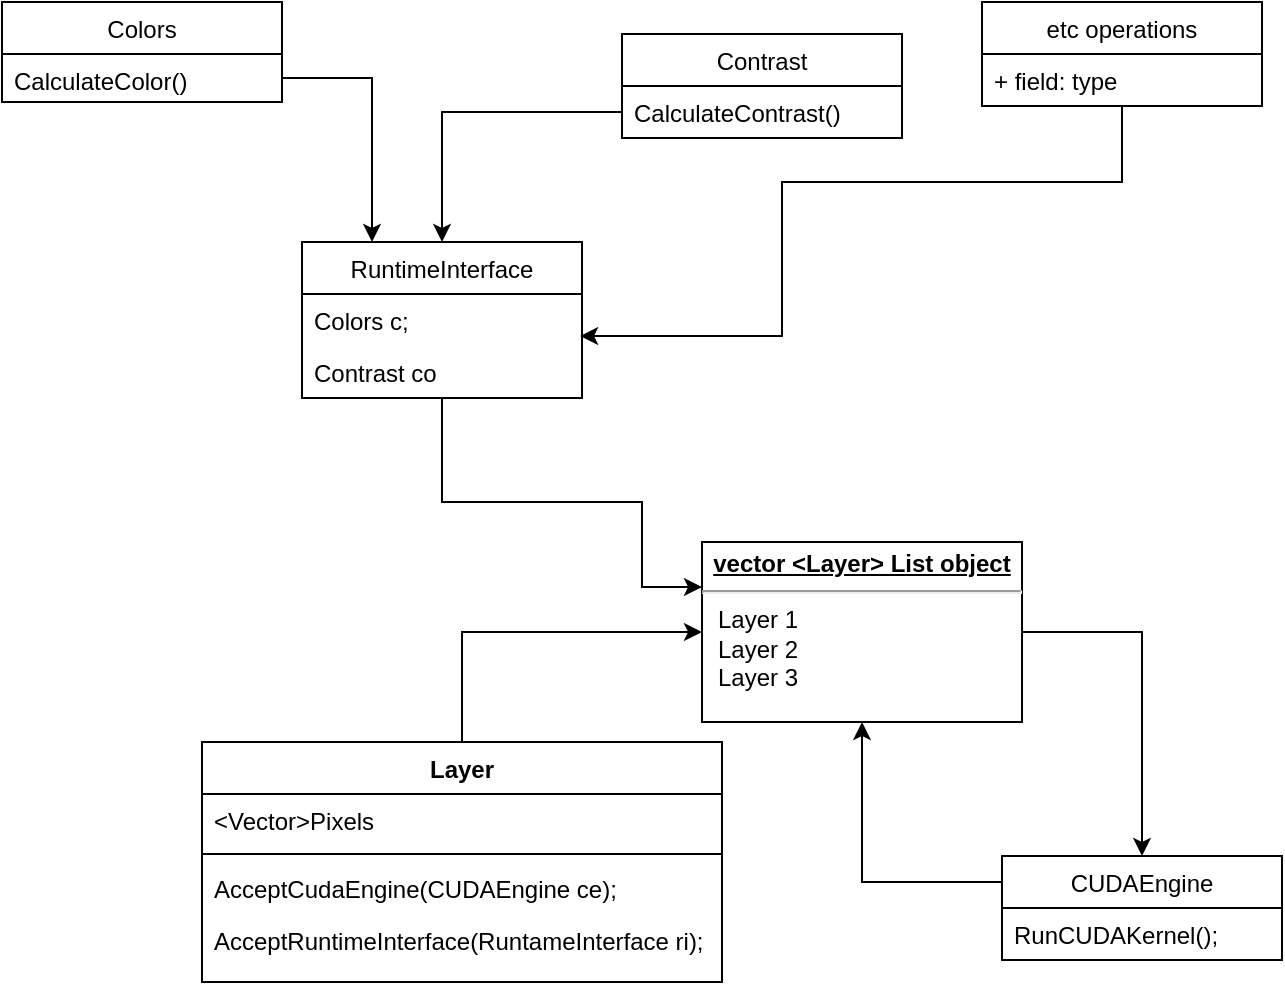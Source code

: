 <mxfile version="14.5.1" type="device"><diagram id="C5RBs43oDa-KdzZeNtuy" name="Page-1"><mxGraphModel dx="1422" dy="737" grid="1" gridSize="10" guides="1" tooltips="1" connect="1" arrows="1" fold="1" page="1" pageScale="1" pageWidth="827" pageHeight="1169" math="0" shadow="0"><root><mxCell id="WIyWlLk6GJQsqaUBKTNV-0"/><mxCell id="WIyWlLk6GJQsqaUBKTNV-1" parent="WIyWlLk6GJQsqaUBKTNV-0"/><mxCell id="Zcs3vV8AIRVXmqR0YoxY-12" style="edgeStyle=orthogonalEdgeStyle;rounded=0;orthogonalLoop=1;jettySize=auto;html=1;exitX=0.5;exitY=0;exitDx=0;exitDy=0;entryX=0;entryY=0.5;entryDx=0;entryDy=0;" parent="WIyWlLk6GJQsqaUBKTNV-1" source="Zcs3vV8AIRVXmqR0YoxY-0" target="Zcs3vV8AIRVXmqR0YoxY-11" edge="1"><mxGeometry relative="1" as="geometry"/></mxCell><mxCell id="Zcs3vV8AIRVXmqR0YoxY-0" value="Layer" style="swimlane;fontStyle=1;align=center;verticalAlign=top;childLayout=stackLayout;horizontal=1;startSize=26;horizontalStack=0;resizeParent=1;resizeParentMax=0;resizeLast=0;collapsible=1;marginBottom=0;" parent="WIyWlLk6GJQsqaUBKTNV-1" vertex="1"><mxGeometry x="140" y="380" width="260" height="120" as="geometry"/></mxCell><mxCell id="Zcs3vV8AIRVXmqR0YoxY-1" value="&lt;Vector&gt;Pixels" style="text;strokeColor=none;fillColor=none;align=left;verticalAlign=top;spacingLeft=4;spacingRight=4;overflow=hidden;rotatable=0;points=[[0,0.5],[1,0.5]];portConstraint=eastwest;" parent="Zcs3vV8AIRVXmqR0YoxY-0" vertex="1"><mxGeometry y="26" width="260" height="26" as="geometry"/></mxCell><mxCell id="Zcs3vV8AIRVXmqR0YoxY-2" value="" style="line;strokeWidth=1;fillColor=none;align=left;verticalAlign=middle;spacingTop=-1;spacingLeft=3;spacingRight=3;rotatable=0;labelPosition=right;points=[];portConstraint=eastwest;" parent="Zcs3vV8AIRVXmqR0YoxY-0" vertex="1"><mxGeometry y="52" width="260" height="8" as="geometry"/></mxCell><mxCell id="12_ceGbnjQAuEtW72OeE-2" value="AcceptCudaEngine(CUDAEngine ce);" style="text;strokeColor=none;fillColor=none;align=left;verticalAlign=top;spacingLeft=4;spacingRight=4;overflow=hidden;rotatable=0;points=[[0,0.5],[1,0.5]];portConstraint=eastwest;" vertex="1" parent="Zcs3vV8AIRVXmqR0YoxY-0"><mxGeometry y="60" width="260" height="26" as="geometry"/></mxCell><mxCell id="12_ceGbnjQAuEtW72OeE-24" value="AcceptRuntimeInterface(RuntameInterface ri);" style="text;strokeColor=none;fillColor=none;align=left;verticalAlign=top;spacingLeft=4;spacingRight=4;overflow=hidden;rotatable=0;points=[[0,0.5],[1,0.5]];portConstraint=eastwest;" vertex="1" parent="Zcs3vV8AIRVXmqR0YoxY-0"><mxGeometry y="86" width="260" height="34" as="geometry"/></mxCell><mxCell id="Zcs3vV8AIRVXmqR0YoxY-15" style="edgeStyle=orthogonalEdgeStyle;rounded=0;orthogonalLoop=1;jettySize=auto;html=1;exitX=0;exitY=0.25;exitDx=0;exitDy=0;" parent="WIyWlLk6GJQsqaUBKTNV-1" source="Zcs3vV8AIRVXmqR0YoxY-7" target="Zcs3vV8AIRVXmqR0YoxY-11" edge="1"><mxGeometry relative="1" as="geometry"/></mxCell><mxCell id="Zcs3vV8AIRVXmqR0YoxY-7" value="CUDAEngine" style="swimlane;fontStyle=0;childLayout=stackLayout;horizontal=1;startSize=26;fillColor=none;horizontalStack=0;resizeParent=1;resizeParentMax=0;resizeLast=0;collapsible=1;marginBottom=0;" parent="WIyWlLk6GJQsqaUBKTNV-1" vertex="1"><mxGeometry x="540" y="437" width="140" height="52" as="geometry"/></mxCell><mxCell id="Zcs3vV8AIRVXmqR0YoxY-8" value="RunCUDAKernel();" style="text;strokeColor=none;fillColor=none;align=left;verticalAlign=top;spacingLeft=4;spacingRight=4;overflow=hidden;rotatable=0;points=[[0,0.5],[1,0.5]];portConstraint=eastwest;" parent="Zcs3vV8AIRVXmqR0YoxY-7" vertex="1"><mxGeometry y="26" width="140" height="26" as="geometry"/></mxCell><mxCell id="Zcs3vV8AIRVXmqR0YoxY-13" style="edgeStyle=orthogonalEdgeStyle;rounded=0;orthogonalLoop=1;jettySize=auto;html=1;exitX=1;exitY=0.5;exitDx=0;exitDy=0;entryX=0.5;entryY=0;entryDx=0;entryDy=0;" parent="WIyWlLk6GJQsqaUBKTNV-1" source="Zcs3vV8AIRVXmqR0YoxY-11" target="Zcs3vV8AIRVXmqR0YoxY-7" edge="1"><mxGeometry relative="1" as="geometry"/></mxCell><mxCell id="Zcs3vV8AIRVXmqR0YoxY-11" value="&lt;p style=&quot;margin: 0px ; margin-top: 4px ; text-align: center ; text-decoration: underline&quot;&gt;&lt;b&gt;vector &amp;lt;Layer&amp;gt; List object&lt;/b&gt;&lt;/p&gt;&lt;hr&gt;&lt;p style=&quot;margin: 0px ; margin-left: 8px&quot;&gt;Layer 1&lt;/p&gt;&lt;p style=&quot;margin: 0px ; margin-left: 8px&quot;&gt;Layer 2&lt;/p&gt;&lt;p style=&quot;margin: 0px ; margin-left: 8px&quot;&gt;Layer 3&lt;/p&gt;" style="verticalAlign=top;align=left;overflow=fill;fontSize=12;fontFamily=Helvetica;html=1;" parent="WIyWlLk6GJQsqaUBKTNV-1" vertex="1"><mxGeometry x="390" y="280" width="160" height="90" as="geometry"/></mxCell><mxCell id="12_ceGbnjQAuEtW72OeE-19" style="edgeStyle=orthogonalEdgeStyle;rounded=0;orthogonalLoop=1;jettySize=auto;html=1;entryX=0;entryY=0.25;entryDx=0;entryDy=0;" edge="1" parent="WIyWlLk6GJQsqaUBKTNV-1" source="12_ceGbnjQAuEtW72OeE-3" target="Zcs3vV8AIRVXmqR0YoxY-11"><mxGeometry relative="1" as="geometry"><Array as="points"><mxPoint x="260" y="260"/><mxPoint x="360" y="260"/><mxPoint x="360" y="303"/></Array></mxGeometry></mxCell><mxCell id="12_ceGbnjQAuEtW72OeE-3" value="RuntimeInterface" style="swimlane;fontStyle=0;childLayout=stackLayout;horizontal=1;startSize=26;fillColor=none;horizontalStack=0;resizeParent=1;resizeParentMax=0;resizeLast=0;collapsible=1;marginBottom=0;" vertex="1" parent="WIyWlLk6GJQsqaUBKTNV-1"><mxGeometry x="190" y="130" width="140" height="78" as="geometry"/></mxCell><mxCell id="12_ceGbnjQAuEtW72OeE-4" value="Colors c;" style="text;strokeColor=none;fillColor=none;align=left;verticalAlign=top;spacingLeft=4;spacingRight=4;overflow=hidden;rotatable=0;points=[[0,0.5],[1,0.5]];portConstraint=eastwest;" vertex="1" parent="12_ceGbnjQAuEtW72OeE-3"><mxGeometry y="26" width="140" height="26" as="geometry"/></mxCell><mxCell id="12_ceGbnjQAuEtW72OeE-5" value="Contrast co" style="text;strokeColor=none;fillColor=none;align=left;verticalAlign=top;spacingLeft=4;spacingRight=4;overflow=hidden;rotatable=0;points=[[0,0.5],[1,0.5]];portConstraint=eastwest;" vertex="1" parent="12_ceGbnjQAuEtW72OeE-3"><mxGeometry y="52" width="140" height="26" as="geometry"/></mxCell><mxCell id="12_ceGbnjQAuEtW72OeE-7" value="Colors" style="swimlane;fontStyle=0;childLayout=stackLayout;horizontal=1;startSize=26;fillColor=none;horizontalStack=0;resizeParent=1;resizeParentMax=0;resizeLast=0;collapsible=1;marginBottom=0;" vertex="1" parent="WIyWlLk6GJQsqaUBKTNV-1"><mxGeometry x="40" y="10" width="140" height="50" as="geometry"/></mxCell><mxCell id="12_ceGbnjQAuEtW72OeE-9" value="CalculateColor()" style="text;strokeColor=none;fillColor=none;align=left;verticalAlign=top;spacingLeft=4;spacingRight=4;overflow=hidden;rotatable=0;points=[[0,0.5],[1,0.5]];portConstraint=eastwest;" vertex="1" parent="12_ceGbnjQAuEtW72OeE-7"><mxGeometry y="26" width="140" height="24" as="geometry"/></mxCell><mxCell id="12_ceGbnjQAuEtW72OeE-11" value="Contrast" style="swimlane;fontStyle=0;childLayout=stackLayout;horizontal=1;startSize=26;fillColor=none;horizontalStack=0;resizeParent=1;resizeParentMax=0;resizeLast=0;collapsible=1;marginBottom=0;" vertex="1" parent="WIyWlLk6GJQsqaUBKTNV-1"><mxGeometry x="350" y="26" width="140" height="52" as="geometry"/></mxCell><mxCell id="12_ceGbnjQAuEtW72OeE-12" value="CalculateContrast()" style="text;strokeColor=none;fillColor=none;align=left;verticalAlign=top;spacingLeft=4;spacingRight=4;overflow=hidden;rotatable=0;points=[[0,0.5],[1,0.5]];portConstraint=eastwest;" vertex="1" parent="12_ceGbnjQAuEtW72OeE-11"><mxGeometry y="26" width="140" height="26" as="geometry"/></mxCell><mxCell id="12_ceGbnjQAuEtW72OeE-15" value="etc operations" style="swimlane;fontStyle=0;childLayout=stackLayout;horizontal=1;startSize=26;fillColor=none;horizontalStack=0;resizeParent=1;resizeParentMax=0;resizeLast=0;collapsible=1;marginBottom=0;" vertex="1" parent="WIyWlLk6GJQsqaUBKTNV-1"><mxGeometry x="530" y="10" width="140" height="52" as="geometry"/></mxCell><mxCell id="12_ceGbnjQAuEtW72OeE-16" value="+ field: type" style="text;strokeColor=none;fillColor=none;align=left;verticalAlign=top;spacingLeft=4;spacingRight=4;overflow=hidden;rotatable=0;points=[[0,0.5],[1,0.5]];portConstraint=eastwest;" vertex="1" parent="12_ceGbnjQAuEtW72OeE-15"><mxGeometry y="26" width="140" height="26" as="geometry"/></mxCell><mxCell id="12_ceGbnjQAuEtW72OeE-20" style="edgeStyle=orthogonalEdgeStyle;rounded=0;orthogonalLoop=1;jettySize=auto;html=1;exitX=1;exitY=0.5;exitDx=0;exitDy=0;entryX=0.25;entryY=0;entryDx=0;entryDy=0;" edge="1" parent="WIyWlLk6GJQsqaUBKTNV-1" source="12_ceGbnjQAuEtW72OeE-9" target="12_ceGbnjQAuEtW72OeE-3"><mxGeometry relative="1" as="geometry"/></mxCell><mxCell id="12_ceGbnjQAuEtW72OeE-21" style="edgeStyle=orthogonalEdgeStyle;rounded=0;orthogonalLoop=1;jettySize=auto;html=1;" edge="1" parent="WIyWlLk6GJQsqaUBKTNV-1" source="12_ceGbnjQAuEtW72OeE-12" target="12_ceGbnjQAuEtW72OeE-3"><mxGeometry relative="1" as="geometry"/></mxCell><mxCell id="12_ceGbnjQAuEtW72OeE-22" style="edgeStyle=orthogonalEdgeStyle;rounded=0;orthogonalLoop=1;jettySize=auto;html=1;entryX=0.993;entryY=0.808;entryDx=0;entryDy=0;entryPerimeter=0;" edge="1" parent="WIyWlLk6GJQsqaUBKTNV-1" source="12_ceGbnjQAuEtW72OeE-16" target="12_ceGbnjQAuEtW72OeE-4"><mxGeometry relative="1" as="geometry"><Array as="points"><mxPoint x="600" y="100"/><mxPoint x="430" y="100"/><mxPoint x="430" y="177"/></Array></mxGeometry></mxCell></root></mxGraphModel></diagram></mxfile>